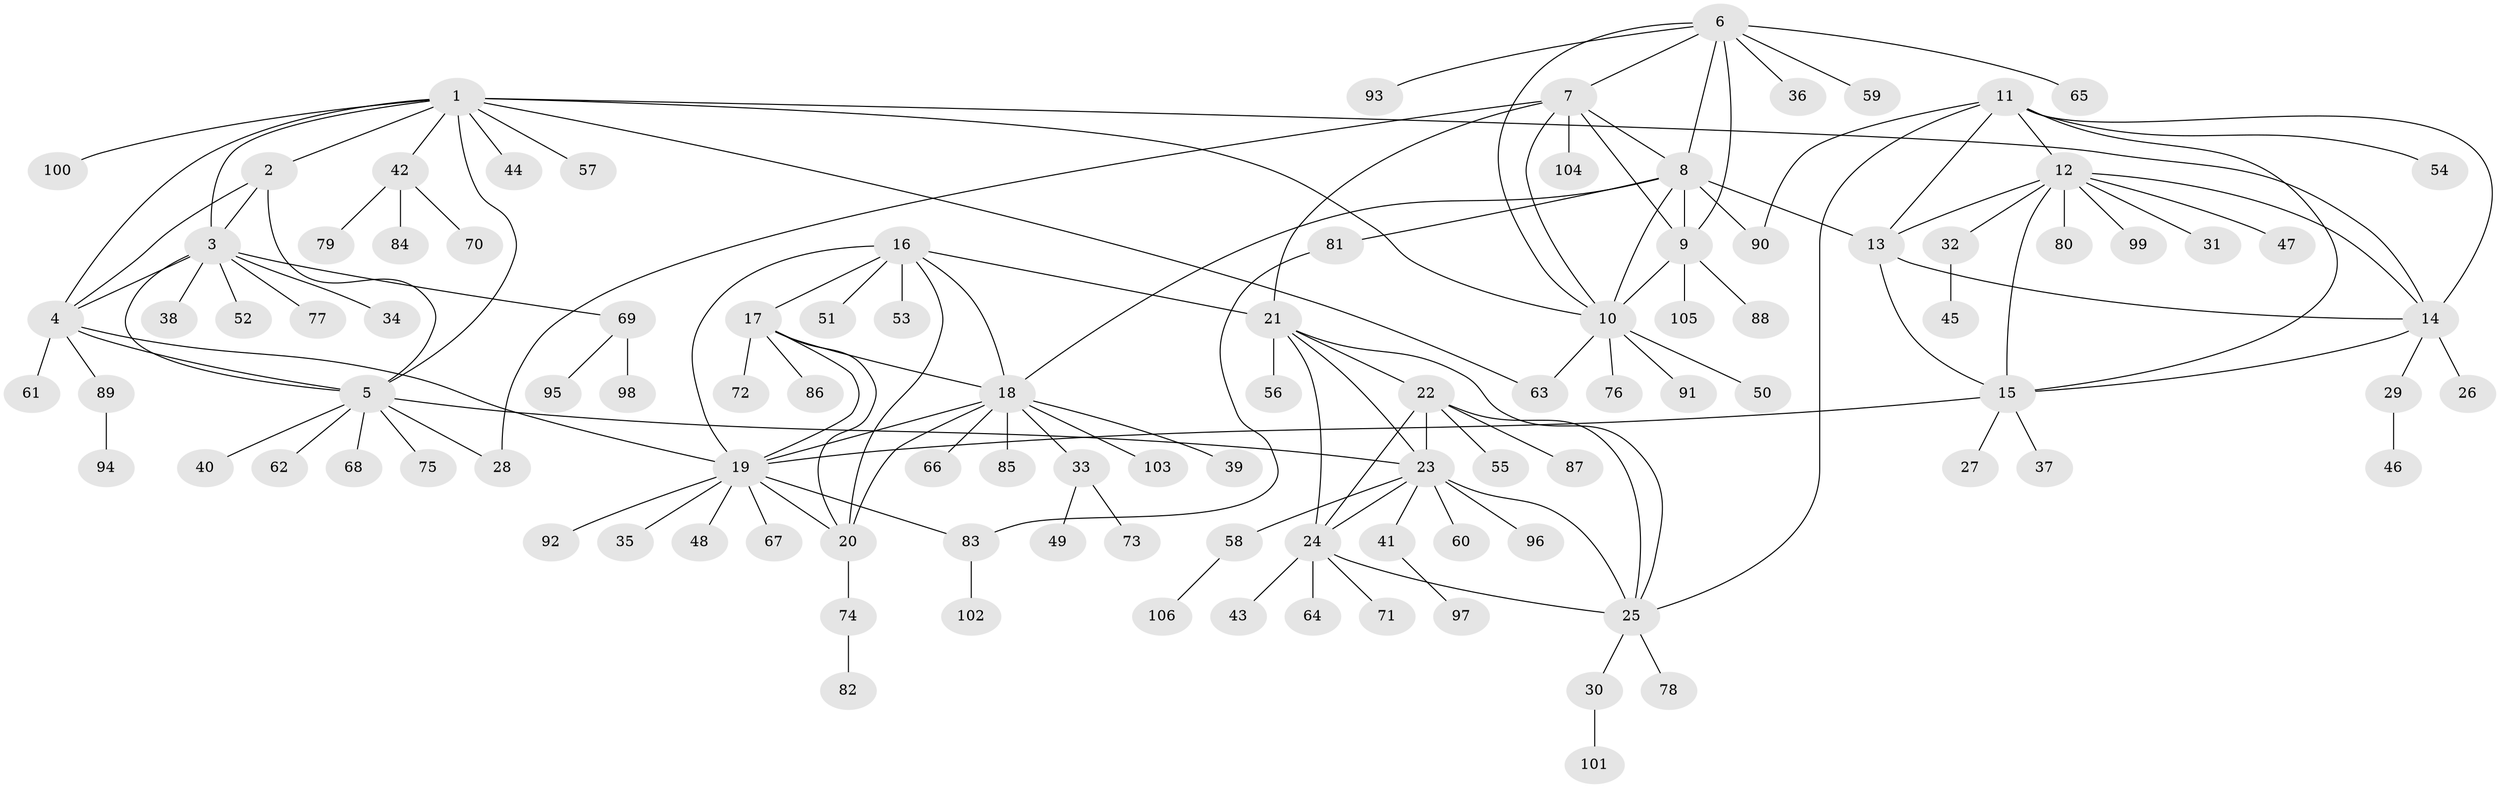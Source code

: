 // coarse degree distribution, {9: 0.047619047619047616, 3: 0.031746031746031744, 11: 0.015873015873015872, 6: 0.047619047619047616, 7: 0.031746031746031744, 5: 0.047619047619047616, 8: 0.047619047619047616, 4: 0.031746031746031744, 1: 0.6190476190476191, 2: 0.07936507936507936}
// Generated by graph-tools (version 1.1) at 2025/19/03/04/25 18:19:46]
// undirected, 106 vertices, 145 edges
graph export_dot {
graph [start="1"]
  node [color=gray90,style=filled];
  1;
  2;
  3;
  4;
  5;
  6;
  7;
  8;
  9;
  10;
  11;
  12;
  13;
  14;
  15;
  16;
  17;
  18;
  19;
  20;
  21;
  22;
  23;
  24;
  25;
  26;
  27;
  28;
  29;
  30;
  31;
  32;
  33;
  34;
  35;
  36;
  37;
  38;
  39;
  40;
  41;
  42;
  43;
  44;
  45;
  46;
  47;
  48;
  49;
  50;
  51;
  52;
  53;
  54;
  55;
  56;
  57;
  58;
  59;
  60;
  61;
  62;
  63;
  64;
  65;
  66;
  67;
  68;
  69;
  70;
  71;
  72;
  73;
  74;
  75;
  76;
  77;
  78;
  79;
  80;
  81;
  82;
  83;
  84;
  85;
  86;
  87;
  88;
  89;
  90;
  91;
  92;
  93;
  94;
  95;
  96;
  97;
  98;
  99;
  100;
  101;
  102;
  103;
  104;
  105;
  106;
  1 -- 2;
  1 -- 3;
  1 -- 4;
  1 -- 5;
  1 -- 10;
  1 -- 14;
  1 -- 42;
  1 -- 44;
  1 -- 57;
  1 -- 63;
  1 -- 100;
  2 -- 3;
  2 -- 4;
  2 -- 5;
  3 -- 4;
  3 -- 5;
  3 -- 34;
  3 -- 38;
  3 -- 52;
  3 -- 69;
  3 -- 77;
  4 -- 5;
  4 -- 19;
  4 -- 61;
  4 -- 89;
  5 -- 23;
  5 -- 28;
  5 -- 40;
  5 -- 62;
  5 -- 68;
  5 -- 75;
  6 -- 7;
  6 -- 8;
  6 -- 9;
  6 -- 10;
  6 -- 36;
  6 -- 59;
  6 -- 65;
  6 -- 93;
  7 -- 8;
  7 -- 9;
  7 -- 10;
  7 -- 21;
  7 -- 28;
  7 -- 104;
  8 -- 9;
  8 -- 10;
  8 -- 13;
  8 -- 18;
  8 -- 81;
  8 -- 90;
  9 -- 10;
  9 -- 88;
  9 -- 105;
  10 -- 50;
  10 -- 63;
  10 -- 76;
  10 -- 91;
  11 -- 12;
  11 -- 13;
  11 -- 14;
  11 -- 15;
  11 -- 25;
  11 -- 54;
  11 -- 90;
  12 -- 13;
  12 -- 14;
  12 -- 15;
  12 -- 31;
  12 -- 32;
  12 -- 47;
  12 -- 80;
  12 -- 99;
  13 -- 14;
  13 -- 15;
  14 -- 15;
  14 -- 26;
  14 -- 29;
  15 -- 19;
  15 -- 27;
  15 -- 37;
  16 -- 17;
  16 -- 18;
  16 -- 19;
  16 -- 20;
  16 -- 21;
  16 -- 51;
  16 -- 53;
  17 -- 18;
  17 -- 19;
  17 -- 20;
  17 -- 72;
  17 -- 86;
  18 -- 19;
  18 -- 20;
  18 -- 33;
  18 -- 39;
  18 -- 66;
  18 -- 85;
  18 -- 103;
  19 -- 20;
  19 -- 35;
  19 -- 48;
  19 -- 67;
  19 -- 83;
  19 -- 92;
  20 -- 74;
  21 -- 22;
  21 -- 23;
  21 -- 24;
  21 -- 25;
  21 -- 56;
  22 -- 23;
  22 -- 24;
  22 -- 25;
  22 -- 55;
  22 -- 87;
  23 -- 24;
  23 -- 25;
  23 -- 41;
  23 -- 58;
  23 -- 60;
  23 -- 96;
  24 -- 25;
  24 -- 43;
  24 -- 64;
  24 -- 71;
  25 -- 30;
  25 -- 78;
  29 -- 46;
  30 -- 101;
  32 -- 45;
  33 -- 49;
  33 -- 73;
  41 -- 97;
  42 -- 70;
  42 -- 79;
  42 -- 84;
  58 -- 106;
  69 -- 95;
  69 -- 98;
  74 -- 82;
  81 -- 83;
  83 -- 102;
  89 -- 94;
}
